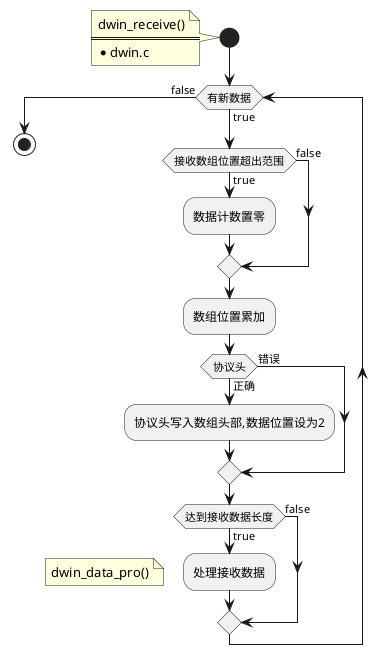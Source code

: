 @startuml

skinparam defaultFontName Microsoft YaHei UI
start
    note
    dwin_receive()
    ====
    * dwin.c
    end note
    while(有新数据)is(true)
        if(接收数组位置超出范围)then(false)
        else(true)
        :数据计数置零;
        endif

        :数组位置累加;

        if(协议头)then(错误)
        else(正确)
            :协议头写入数组头部,数据位置设为2;
        endif 
        if(达到接收数据长度)then(false)
        else(true)
            :处理接收数据;
            floating note: dwin_data_pro()
        endif      
    endwhile(false)
stop
@enduml
